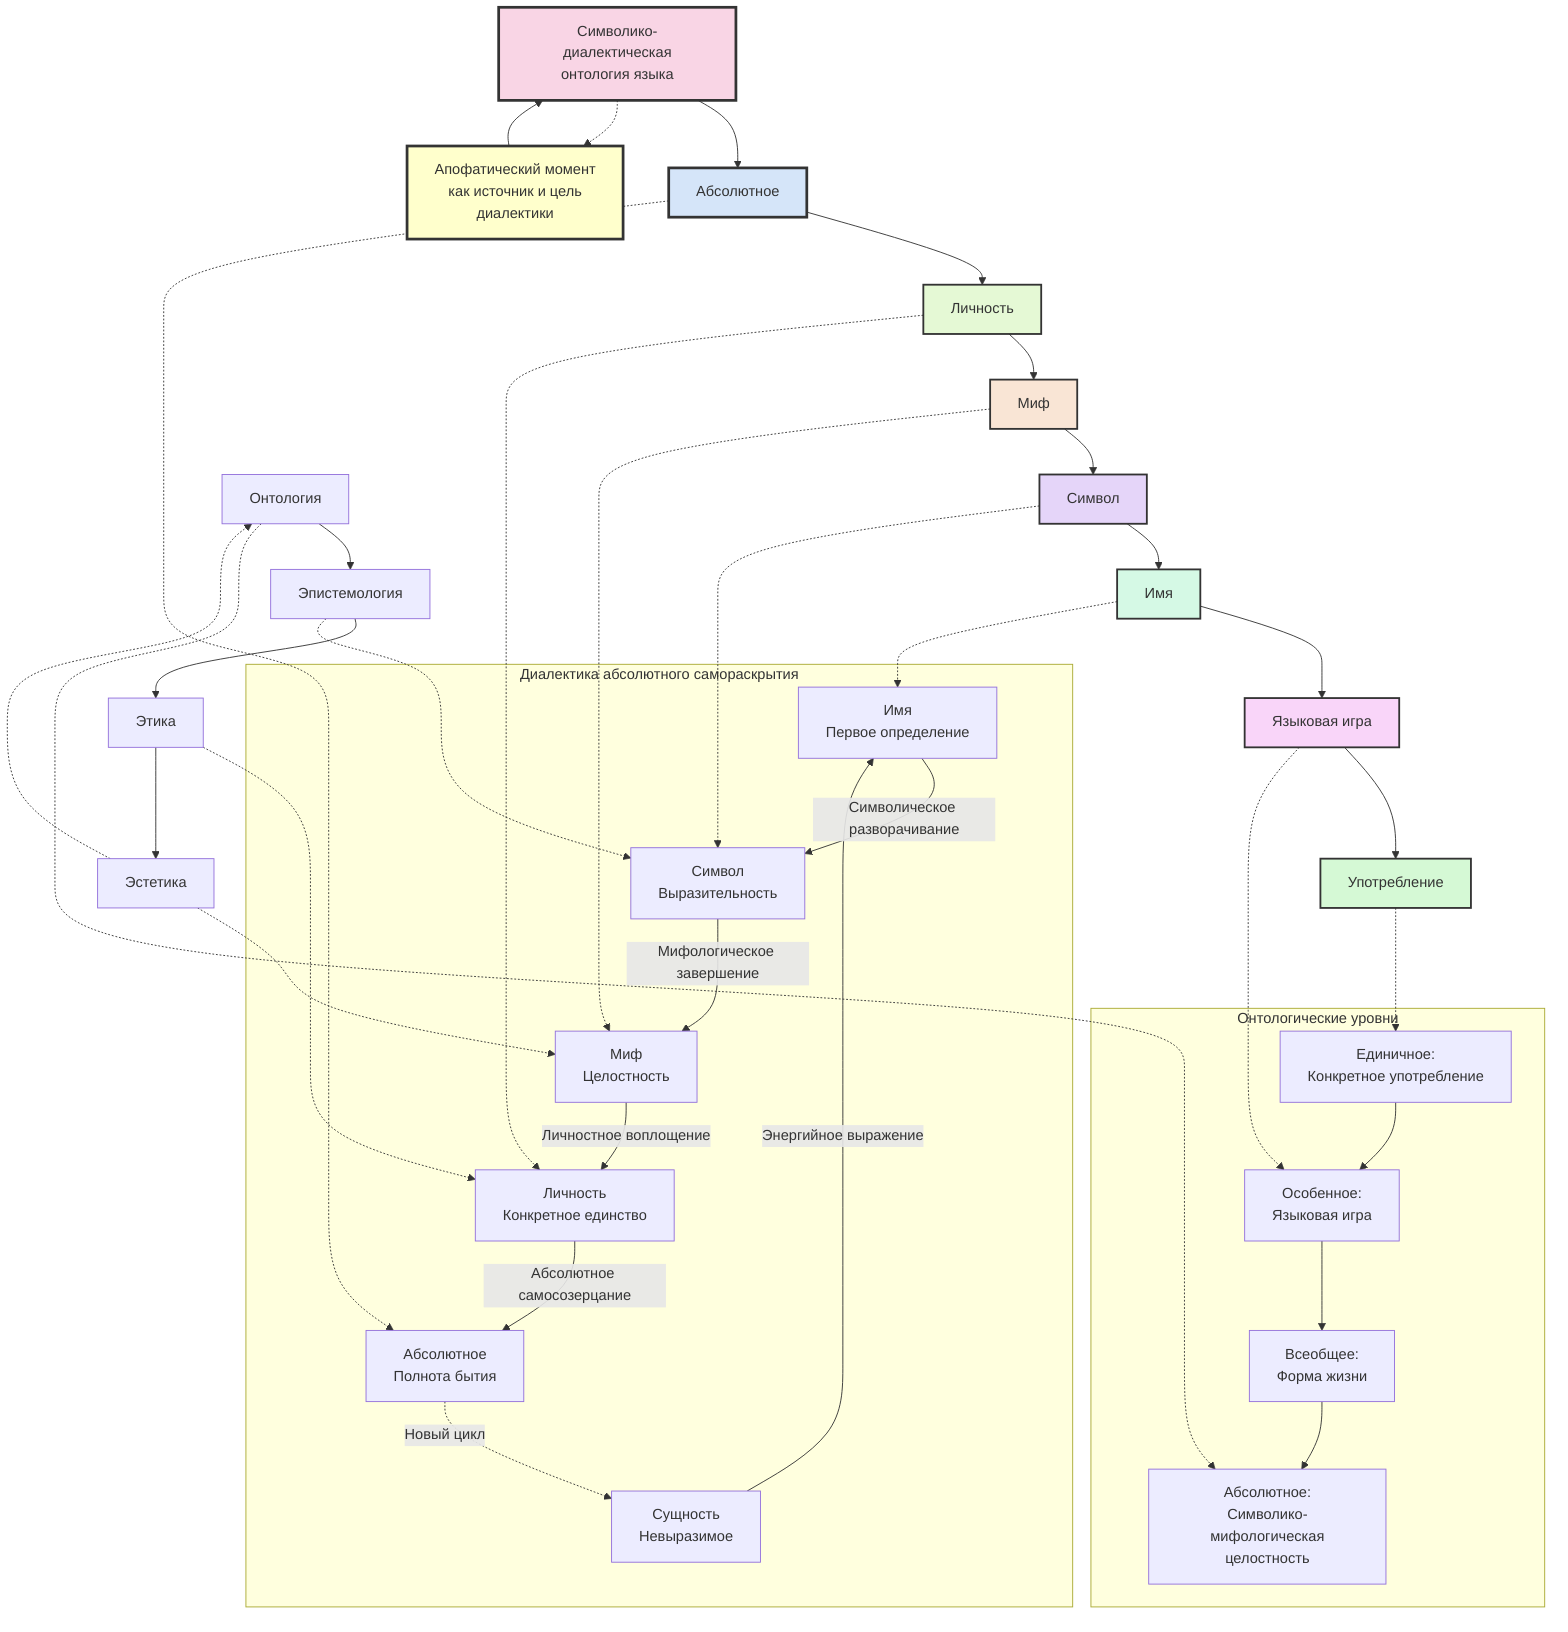 graph TD
    A[Символико-диалектическая\nонтология языка] --> B[Абсолютное]
    B --> C[Личность]
    C --> D[Миф]
    D --> E[Символ]
    E --> F[Имя]
    F --> G[Языковая игра]
    G --> H[Употребление]
    
    subgraph "Диалектика абсолютного самораскрытия"
        I[Сущность\n Невыразимое] -->|Энергийное выражение| J[Имя\n Первое определение]
        J -->|Символическое разворачивание| K[Символ\n Выразительность]
        K -->|Мифологическое завершение| L[Миф\n Целостность]
        L -->|Личностное воплощение| M[Личность\n Конкретное единство]
        M -->|Абсолютное самосозерцание| N[Абсолютное\n Полнота бытия]
        N -.->|Новый цикл| I
    end
    
    subgraph "Онтологические уровни"
        O[Единичное:\nКонкретное употребление] --> P[Особенное:\nЯзыковая игра]
        P --> Q[Всеобщее:\nФорма жизни]
        Q --> R[Абсолютное:\nСимволико-мифологическая\nцелостность]
    end
    
    B -.-> N
    C -.-> M
    D -.-> L
    E -.-> K
    F -.-> J
    G -.-> P
    H -.-> O
    
    S[Онтология] --> T[Эпистемология]
    T --> U[Этика]
    U --> V[Эстетика]
    V -.-> S
    
    S -.-> R
    T -.-> K
    U -.-> M
    V -.-> L
    
    W[Апофатический момент\nкак источник и цель\nдиалектики] --> A
    A -.-> W
    
    style A fill:#f9d5e5,stroke:#333,stroke-width:3px
    style B fill:#d5e5f9,stroke:#333,stroke-width:3px
    style C fill:#e5f9d5,stroke:#333,stroke-width:2px
    style D fill:#f9e5d5,stroke:#333,stroke-width:2px
    style E fill:#e5d5f9,stroke:#333,stroke-width:2px
    style F fill:#d5f9e5,stroke:#333,stroke-width:2px
    style G fill:#f9d5f9,stroke:#333,stroke-width:2px
    style H fill:#d5f9d5,stroke:#333,stroke-width:2px
    style W fill:#ffffcc,stroke:#333,stroke-width:3px